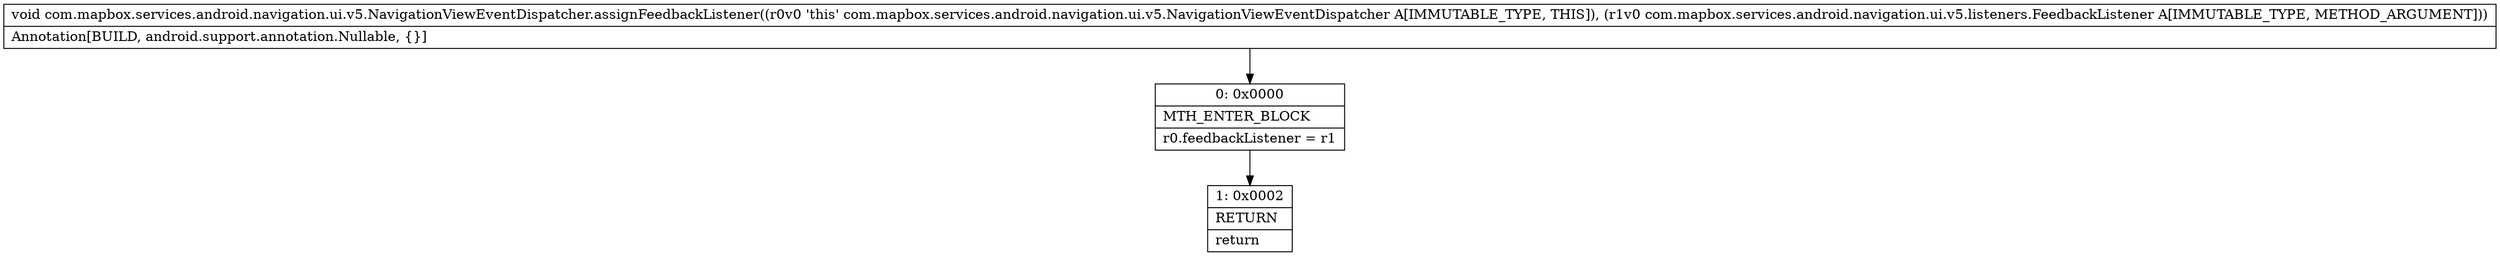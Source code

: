 digraph "CFG forcom.mapbox.services.android.navigation.ui.v5.NavigationViewEventDispatcher.assignFeedbackListener(Lcom\/mapbox\/services\/android\/navigation\/ui\/v5\/listeners\/FeedbackListener;)V" {
Node_0 [shape=record,label="{0\:\ 0x0000|MTH_ENTER_BLOCK\l|r0.feedbackListener = r1\l}"];
Node_1 [shape=record,label="{1\:\ 0x0002|RETURN\l|return\l}"];
MethodNode[shape=record,label="{void com.mapbox.services.android.navigation.ui.v5.NavigationViewEventDispatcher.assignFeedbackListener((r0v0 'this' com.mapbox.services.android.navigation.ui.v5.NavigationViewEventDispatcher A[IMMUTABLE_TYPE, THIS]), (r1v0 com.mapbox.services.android.navigation.ui.v5.listeners.FeedbackListener A[IMMUTABLE_TYPE, METHOD_ARGUMENT]))  | Annotation[BUILD, android.support.annotation.Nullable, \{\}]\l}"];
MethodNode -> Node_0;
Node_0 -> Node_1;
}

